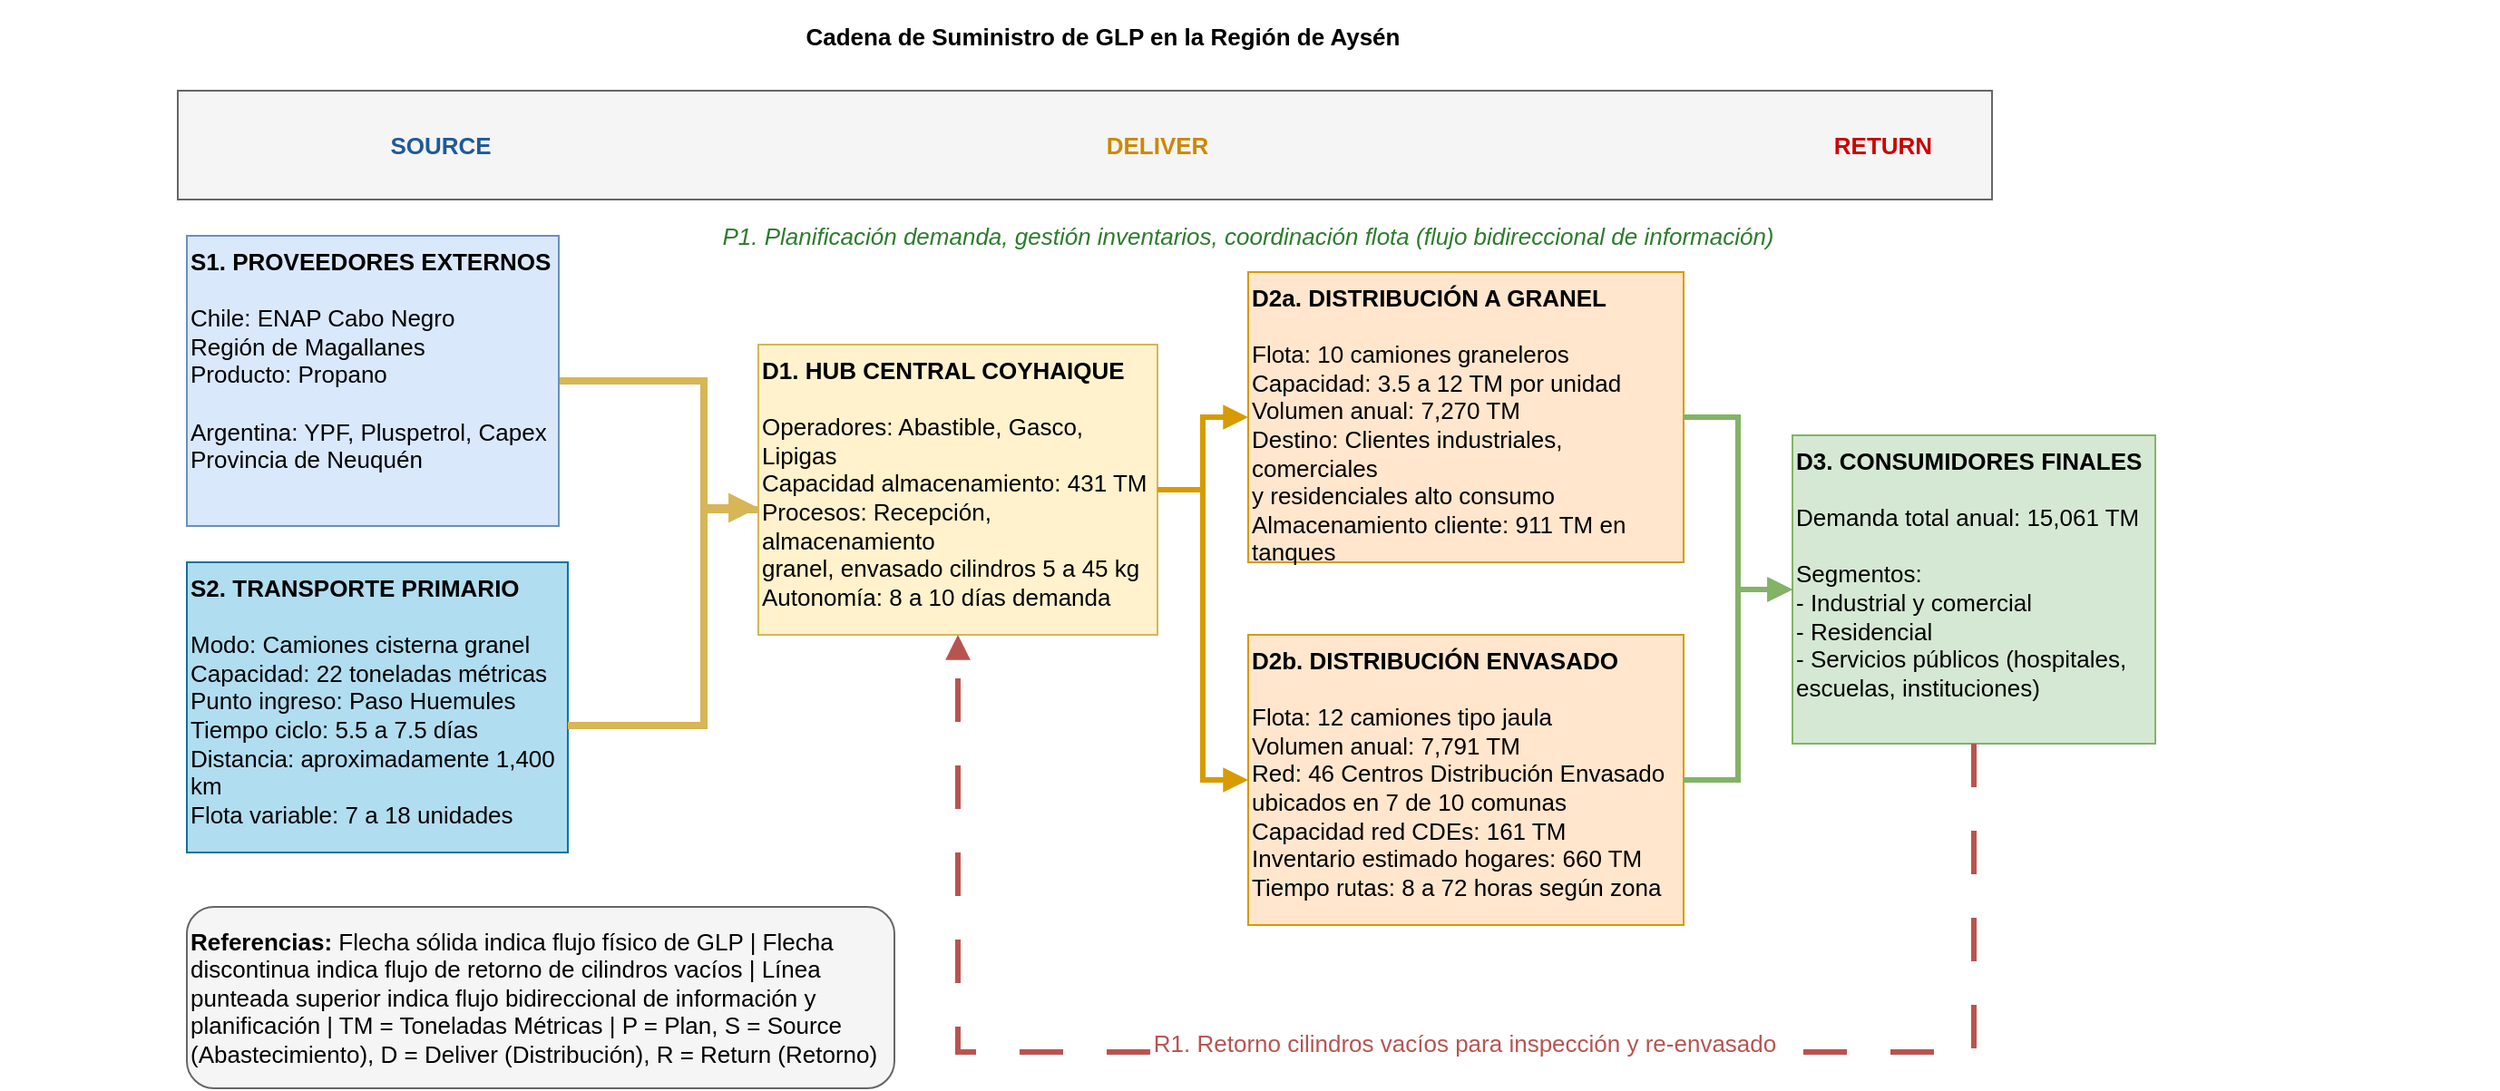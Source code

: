 <mxfile>
    <diagram name="SCOR Simple - GLP Aysén" id="scor-simple">
        <mxGraphModel dx="1269" dy="916" grid="1" gridSize="10" guides="1" tooltips="1" connect="1" arrows="1" fold="1" page="1" pageScale="1" pageWidth="1600" pageHeight="900" math="0" shadow="0">
            <root>
                <mxCell id="0"/>
                <mxCell id="1" parent="0"/>
                <mxCell id="6" style="edgeStyle=orthogonalEdgeStyle;rounded=0;orthogonalLoop=1;jettySize=auto;html=1;strokeWidth=4;fillColor=#fff2cc;strokeColor=#d6b656;endArrow=block;endFill=1;fontSize=13;exitX=1;exitY=0.5;exitDx=0;exitDy=0;" edge="1" parent="1">
                    <mxGeometry relative="1" as="geometry">
                        <mxPoint x="500" y="250" as="sourcePoint"/>
                        <mxPoint x="660" y="320" as="targetPoint"/>
                        <Array as="points">
                            <mxPoint x="580" y="250"/>
                            <mxPoint x="580" y="321"/>
                            <mxPoint x="630" y="321"/>
                            <mxPoint x="630" y="320"/>
                        </Array>
                    </mxGeometry>
                </mxCell>
                <mxCell id="titulo" value="Cadena de Suministro de GLP en la Región de Aysén" style="text;html=1;strokeColor=none;fillColor=none;align=center;verticalAlign=middle;whiteSpace=wrap;rounded=0;fontSize=13;fontStyle=1" parent="1" vertex="1">
                    <mxGeometry x="400" y="40" width="800" height="40" as="geometry"/>
                </mxCell>
                <mxCell id="banner-scor" value="" style="rounded=0;whiteSpace=wrap;html=1;fillColor=#f5f5f5;strokeColor=#666666;fontSize=13;fontStyle=1;" parent="1" vertex="1">
                    <mxGeometry x="290" y="90" width="1000" height="60" as="geometry"/>
                </mxCell>
                <mxCell id="scor-source-label" value="SOURCE" style="text;html=1;strokeColor=none;fillColor=none;align=center;verticalAlign=middle;whiteSpace=wrap;rounded=0;fontSize=13;fontStyle=1;fontColor=#1e5a99;" parent="1" vertex="1">
                    <mxGeometry x="295" y="105" width="280" height="30" as="geometry"/>
                </mxCell>
                <mxCell id="scor-deliver-label" value="DELIVER" style="text;html=1;strokeColor=none;fillColor=none;align=center;verticalAlign=middle;whiteSpace=wrap;rounded=0;fontSize=13;fontStyle=1;fontColor=#cc8800;" parent="1" vertex="1">
                    <mxGeometry x="620" y="105" width="420" height="30" as="geometry"/>
                </mxCell>
                <mxCell id="scor-return-label" value="RETURN" style="text;html=1;strokeColor=none;fillColor=none;align=center;verticalAlign=middle;whiteSpace=wrap;rounded=0;fontSize=13;fontStyle=1;fontColor=#cc0000;" parent="1" vertex="1">
                    <mxGeometry x="1180" y="105" width="100" height="30" as="geometry"/>
                </mxCell>
                <mxCell id="nodo-proveedores" value="&lt;b&gt;S1. PROVEEDORES EXTERNOS&lt;/b&gt;&lt;br&gt;&lt;br&gt;Chile: ENAP Cabo Negro&lt;br&gt;Región de Magallanes&lt;br&gt;Producto: Propano&lt;br&gt;&lt;br&gt;Argentina: YPF, Pluspetrol, Capex&lt;br&gt;Provincia de Neuquén" style="rounded=0;whiteSpace=wrap;html=1;fillColor=#dae8fc;strokeColor=#6c8ebf;fontSize=13;align=left;verticalAlign=top;" parent="1" vertex="1">
                    <mxGeometry x="295" y="170" width="205" height="160" as="geometry"/>
                </mxCell>
                <mxCell id="nodo-transporte" value="&lt;b&gt;S2. TRANSPORTE PRIMARIO&lt;/b&gt;&lt;br&gt;&lt;br&gt;Modo: Camiones cisterna granel&lt;br&gt;Capacidad: 22 toneladas métricas&lt;br&gt;Punto ingreso: Paso Huemules&lt;br&gt;Tiempo ciclo: 5.5 a 7.5 días&lt;br&gt;Distancia: aproximadamente 1,400 km&lt;br&gt;Flota variable: 7 a 18 unidades" style="rounded=0;whiteSpace=wrap;html=1;fillColor=#b1ddf0;strokeColor=#10739e;fontSize=13;align=left;verticalAlign=top;" parent="1" vertex="1">
                    <mxGeometry x="295" y="350" width="210" height="160" as="geometry"/>
                </mxCell>
                <mxCell id="nodo-hub" value="&lt;b&gt;D1. HUB CENTRAL COYHAIQUE&lt;/b&gt;&lt;br&gt;&lt;br&gt;Operadores: Abastible, Gasco, Lipigas&lt;br&gt;Capacidad almacenamiento: 431 TM&lt;br&gt;Procesos: Recepción, almacenamiento&lt;br&gt;granel, envasado cilindros 5 a 45 kg&lt;br&gt;Autonomía: 8 a 10 días demanda" style="rounded=0;whiteSpace=wrap;html=1;fillColor=#fff2cc;strokeColor=#d6b656;fontSize=13;align=left;verticalAlign=top;" parent="1" vertex="1">
                    <mxGeometry x="610" y="230" width="220" height="160" as="geometry"/>
                </mxCell>
                <mxCell id="arrow2" style="edgeStyle=orthogonalEdgeStyle;rounded=0;orthogonalLoop=1;jettySize=auto;html=1;strokeWidth=4;fillColor=#fff2cc;strokeColor=#d6b656;endArrow=block;endFill=1;fontSize=13;" parent="1" source="nodo-transporte" target="nodo-hub" edge="1">
                    <mxGeometry relative="1" as="geometry">
                        <Array as="points">
                            <mxPoint x="580" y="440"/>
                            <mxPoint x="580" y="320"/>
                        </Array>
                    </mxGeometry>
                </mxCell>
                <mxCell id="nodo-granel" value="&lt;b&gt;D2a. DISTRIBUCIÓN A GRANEL&lt;/b&gt;&lt;br&gt;&lt;br&gt;Flota: 10 camiones graneleros&lt;br&gt;Capacidad: 3.5 a 12 TM por unidad&lt;br&gt;Volumen anual: 7,270 TM&lt;br&gt;Destino: Clientes industriales, comerciales&lt;br&gt;y residenciales alto consumo&lt;br&gt;Almacenamiento cliente: 911 TM en tanques" style="rounded=0;whiteSpace=wrap;html=1;fillColor=#ffe6cc;strokeColor=#d79b00;fontSize=13;align=left;verticalAlign=top;" parent="1" vertex="1">
                    <mxGeometry x="880" y="190" width="240" height="160" as="geometry"/>
                </mxCell>
                <mxCell id="nodo-envasado" value="&lt;b&gt;D2b. DISTRIBUCIÓN ENVASADO&lt;/b&gt;&lt;br&gt;&lt;br&gt;Flota: 12 camiones tipo jaula&lt;br&gt;Volumen anual: 7,791 TM&lt;br&gt;Red: 46 Centros Distribución Envasado&lt;br&gt;ubicados en 7 de 10 comunas&lt;br&gt;Capacidad red CDEs: 161 TM&lt;br&gt;Inventario estimado hogares: 660 TM&lt;br&gt;Tiempo rutas: 8 a 72 horas según zona" style="rounded=0;whiteSpace=wrap;html=1;fillColor=#ffe6cc;strokeColor=#d79b00;fontSize=13;align=left;verticalAlign=top;" parent="1" vertex="1">
                    <mxGeometry x="880" y="390" width="240" height="160" as="geometry"/>
                </mxCell>
                <mxCell id="arrow3a" style="edgeStyle=orthogonalEdgeStyle;rounded=0;orthogonalLoop=1;jettySize=auto;html=1;strokeWidth=3;fillColor=#ffe6cc;strokeColor=#d79b00;endArrow=block;endFill=1;fontSize=13;" parent="1" source="nodo-hub" target="nodo-granel" edge="1">
                    <mxGeometry relative="1" as="geometry"/>
                </mxCell>
                <mxCell id="arrow3b" style="edgeStyle=orthogonalEdgeStyle;rounded=0;orthogonalLoop=1;jettySize=auto;html=1;strokeWidth=3;fillColor=#ffe6cc;strokeColor=#d79b00;endArrow=block;endFill=1;fontSize=13;" parent="1" source="nodo-hub" target="nodo-envasado" edge="1">
                    <mxGeometry relative="1" as="geometry"/>
                </mxCell>
                <mxCell id="nodo-consumidores" value="&lt;b&gt;D3. CONSUMIDORES FINALES&lt;/b&gt;&lt;br&gt;&lt;br&gt;Demanda total anual: 15,061 TM&lt;br&gt;&lt;br&gt;Segmentos:&lt;br&gt;- Industrial y comercial&lt;br&gt;- Residencial&lt;br&gt;- Servicios públicos (hospitales,&lt;br&gt;  escuelas, instituciones)" style="rounded=0;whiteSpace=wrap;html=1;fillColor=#d5e8d4;strokeColor=#82b366;fontSize=13;align=left;verticalAlign=top;" parent="1" vertex="1">
                    <mxGeometry x="1180" y="280" width="200" height="170" as="geometry"/>
                </mxCell>
                <mxCell id="arrow4a" style="edgeStyle=orthogonalEdgeStyle;rounded=0;orthogonalLoop=1;jettySize=auto;html=1;strokeWidth=3;fillColor=#d5e8d4;strokeColor=#82b366;endArrow=block;endFill=1;fontSize=13;" parent="1" source="nodo-granel" target="nodo-consumidores" edge="1">
                    <mxGeometry relative="1" as="geometry"/>
                </mxCell>
                <mxCell id="arrow4b" style="edgeStyle=orthogonalEdgeStyle;rounded=0;orthogonalLoop=1;jettySize=auto;html=1;strokeWidth=3;fillColor=#d5e8d4;strokeColor=#82b366;endArrow=block;endFill=1;fontSize=13;" parent="1" source="nodo-envasado" target="nodo-consumidores" edge="1">
                    <mxGeometry relative="1" as="geometry"/>
                </mxCell>
                <mxCell id="arrow-return" style="edgeStyle=orthogonalEdgeStyle;rounded=0;orthogonalLoop=1;jettySize=auto;html=1;strokeWidth=3;strokeColor=#b85450;endArrow=block;endFill=1;dashed=1;dashPattern=8 8;fontSize=13;entryX=0.5;entryY=1;entryDx=0;entryDy=0;exitX=0.5;exitY=1;exitDx=0;exitDy=0;" parent="1" source="nodo-consumidores" edge="1">
                    <mxGeometry relative="1" as="geometry">
                        <Array as="points">
                            <mxPoint x="1280" y="620"/>
                            <mxPoint x="720" y="620"/>
                        </Array>
                        <mxPoint x="1360" y="490" as="sourcePoint"/>
                        <mxPoint x="720" y="390" as="targetPoint"/>
                    </mxGeometry>
                </mxCell>
                <mxCell id="label-return" value="R1. Retorno cilindros vacíos para inspección y re-envasado" style="edgeLabel;html=1;align=center;verticalAlign=middle;resizable=0;points=[];fontSize=13;fontColor=#b85450;fontStyle=0;" parent="arrow-return" vertex="1" connectable="0">
                    <mxGeometry x="-0.2" y="2" relative="1" as="geometry">
                        <mxPoint x="-67" y="-7" as="offset"/>
                    </mxGeometry>
                </mxCell>
                <mxCell id="arrow-plan" style="edgeStyle=none;rounded=0;orthogonalLoop=1;jettySize=auto;html=1;strokeWidth=2;strokeColor=#82b366;endArrow=none;endFill=0;dashed=1;dashPattern=1 4;startArrow=classic;startFill=1;fontSize=13;" parent="1" source="info-flow" edge="1">
                    <mxGeometry relative="1" as="geometry">
                        <mxPoint x="200" y="170" as="sourcePoint"/>
                        <mxPoint x="1560" y="170" as="targetPoint"/>
                    </mxGeometry>
                </mxCell>
                <mxCell id="leyenda" value="&lt;b&gt;Referencias:&lt;/b&gt; Flecha sólida indica flujo físico de GLP | Flecha discontinua indica flujo de retorno de cilindros vacíos | Línea punteada superior indica flujo bidireccional de información y planificación | TM = Toneladas Métricas | P = Plan, S = Source (Abastecimiento), D = Deliver (Distribución), R = Return (Retorno)" style="rounded=1;whiteSpace=wrap;html=1;fillColor=#f5f5f5;strokeColor=#666666;fontSize=13;align=left;" parent="1" vertex="1">
                    <mxGeometry x="295" y="540" width="390" height="100" as="geometry"/>
                </mxCell>
                <mxCell id="2" value="" style="edgeStyle=none;rounded=0;orthogonalLoop=1;jettySize=auto;html=1;strokeWidth=2;strokeColor=#82b366;endArrow=none;endFill=0;dashed=1;dashPattern=1 4;startArrow=classic;startFill=1;fontSize=13;" parent="1" target="info-flow" edge="1">
                    <mxGeometry relative="1" as="geometry">
                        <mxPoint x="200" y="170" as="sourcePoint"/>
                        <mxPoint x="1560" y="170" as="targetPoint"/>
                    </mxGeometry>
                </mxCell>
                <mxCell id="info-flow" value="P1. Planificación demanda, gestión inventarios, coordinación flota (flujo bidireccional de información)" style="text;html=1;strokeColor=none;fillColor=none;align=center;verticalAlign=middle;whiteSpace=wrap;rounded=0;fontSize=13;fontStyle=2;fontColor=#2d7c2d;" parent="1" vertex="1">
                    <mxGeometry x="200" y="160" width="1360" height="20" as="geometry"/>
                </mxCell>
            </root>
        </mxGraphModel>
    </diagram>
</mxfile>